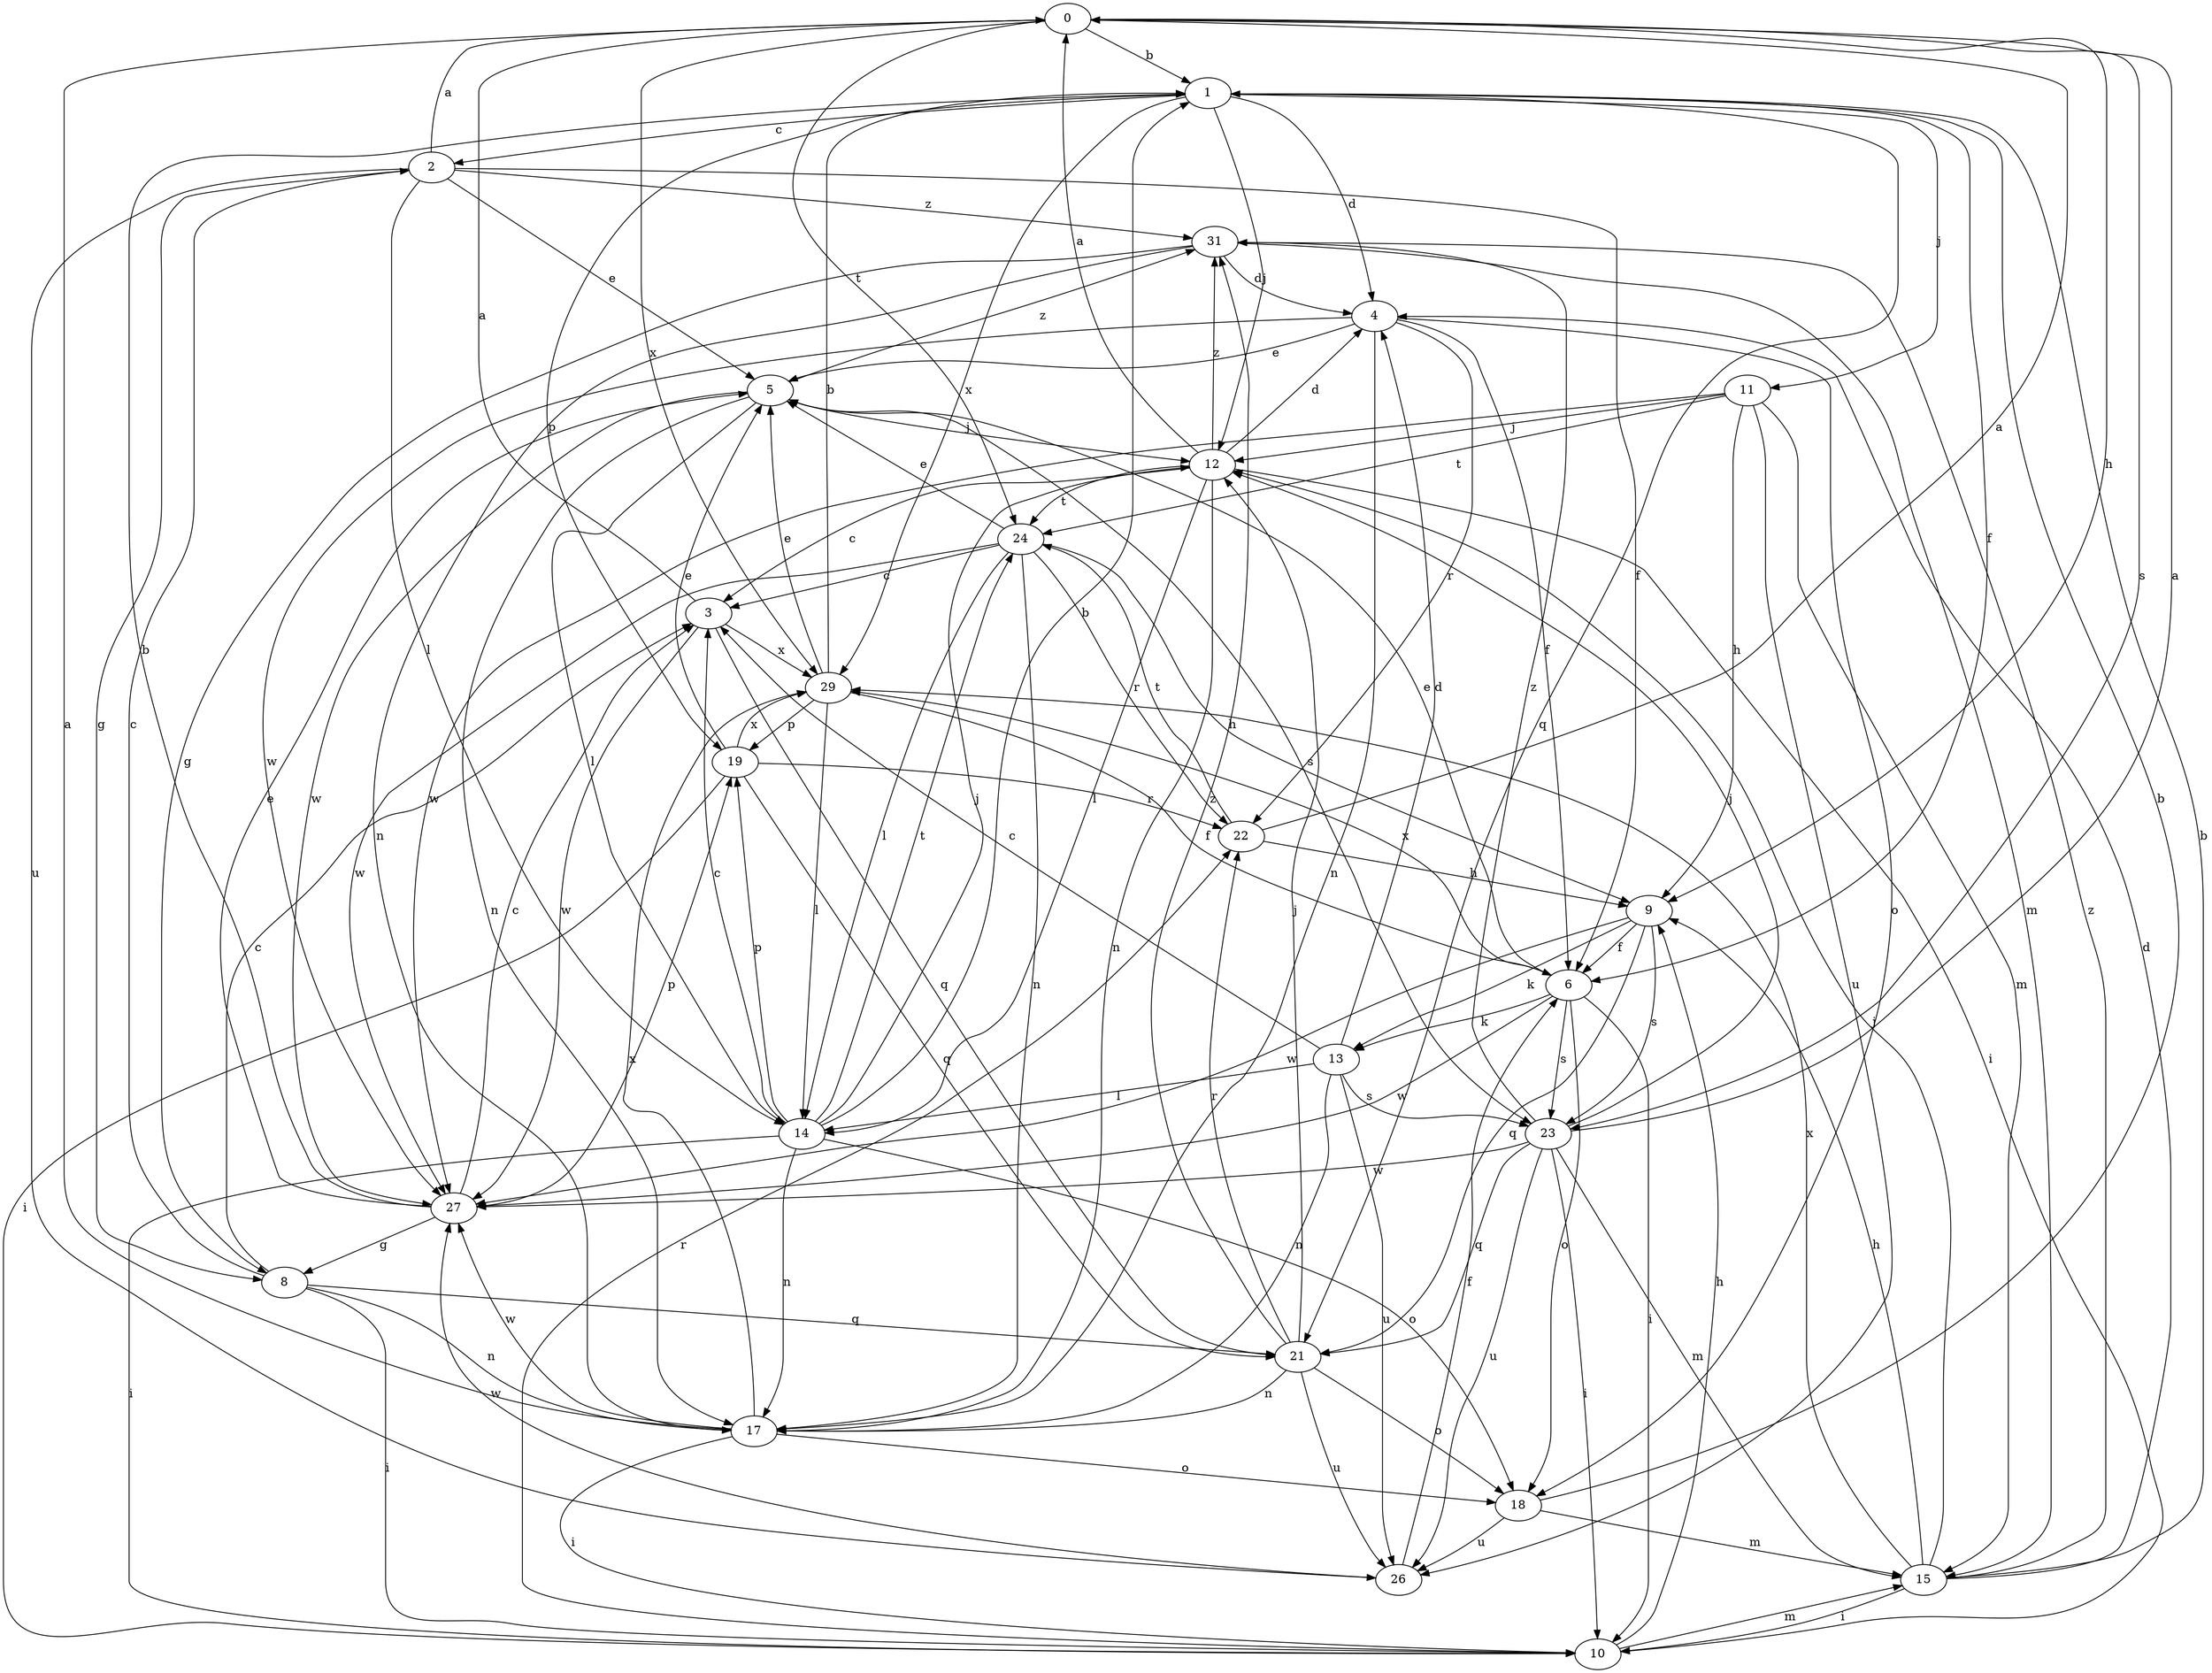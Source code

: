 strict digraph  {
0;
1;
2;
3;
4;
5;
6;
8;
9;
10;
11;
12;
13;
14;
15;
17;
18;
19;
21;
22;
23;
24;
26;
27;
29;
31;
0 -> 1  [label=b];
0 -> 9  [label=h];
0 -> 23  [label=s];
0 -> 24  [label=t];
0 -> 29  [label=x];
1 -> 2  [label=c];
1 -> 4  [label=d];
1 -> 6  [label=f];
1 -> 11  [label=j];
1 -> 12  [label=j];
1 -> 19  [label=p];
1 -> 21  [label=q];
1 -> 29  [label=x];
2 -> 0  [label=a];
2 -> 5  [label=e];
2 -> 6  [label=f];
2 -> 8  [label=g];
2 -> 14  [label=l];
2 -> 26  [label=u];
2 -> 31  [label=z];
3 -> 0  [label=a];
3 -> 21  [label=q];
3 -> 27  [label=w];
3 -> 29  [label=x];
4 -> 5  [label=e];
4 -> 6  [label=f];
4 -> 17  [label=n];
4 -> 18  [label=o];
4 -> 22  [label=r];
4 -> 27  [label=w];
5 -> 12  [label=j];
5 -> 14  [label=l];
5 -> 17  [label=n];
5 -> 23  [label=s];
5 -> 27  [label=w];
5 -> 31  [label=z];
6 -> 5  [label=e];
6 -> 10  [label=i];
6 -> 13  [label=k];
6 -> 18  [label=o];
6 -> 23  [label=s];
6 -> 27  [label=w];
6 -> 29  [label=x];
8 -> 2  [label=c];
8 -> 3  [label=c];
8 -> 10  [label=i];
8 -> 17  [label=n];
8 -> 21  [label=q];
9 -> 6  [label=f];
9 -> 13  [label=k];
9 -> 21  [label=q];
9 -> 23  [label=s];
9 -> 27  [label=w];
10 -> 9  [label=h];
10 -> 15  [label=m];
10 -> 22  [label=r];
11 -> 9  [label=h];
11 -> 12  [label=j];
11 -> 15  [label=m];
11 -> 24  [label=t];
11 -> 26  [label=u];
11 -> 27  [label=w];
12 -> 0  [label=a];
12 -> 3  [label=c];
12 -> 4  [label=d];
12 -> 10  [label=i];
12 -> 14  [label=l];
12 -> 17  [label=n];
12 -> 24  [label=t];
12 -> 31  [label=z];
13 -> 3  [label=c];
13 -> 4  [label=d];
13 -> 14  [label=l];
13 -> 17  [label=n];
13 -> 23  [label=s];
13 -> 26  [label=u];
14 -> 1  [label=b];
14 -> 3  [label=c];
14 -> 10  [label=i];
14 -> 12  [label=j];
14 -> 17  [label=n];
14 -> 18  [label=o];
14 -> 19  [label=p];
14 -> 24  [label=t];
15 -> 1  [label=b];
15 -> 4  [label=d];
15 -> 9  [label=h];
15 -> 10  [label=i];
15 -> 12  [label=j];
15 -> 29  [label=x];
15 -> 31  [label=z];
17 -> 0  [label=a];
17 -> 10  [label=i];
17 -> 18  [label=o];
17 -> 27  [label=w];
17 -> 29  [label=x];
18 -> 1  [label=b];
18 -> 15  [label=m];
18 -> 26  [label=u];
19 -> 5  [label=e];
19 -> 10  [label=i];
19 -> 21  [label=q];
19 -> 22  [label=r];
19 -> 29  [label=x];
21 -> 12  [label=j];
21 -> 17  [label=n];
21 -> 18  [label=o];
21 -> 22  [label=r];
21 -> 26  [label=u];
21 -> 31  [label=z];
22 -> 0  [label=a];
22 -> 9  [label=h];
22 -> 24  [label=t];
23 -> 0  [label=a];
23 -> 10  [label=i];
23 -> 12  [label=j];
23 -> 15  [label=m];
23 -> 21  [label=q];
23 -> 26  [label=u];
23 -> 27  [label=w];
23 -> 31  [label=z];
24 -> 3  [label=c];
24 -> 5  [label=e];
24 -> 9  [label=h];
24 -> 14  [label=l];
24 -> 17  [label=n];
24 -> 22  [label=r];
24 -> 27  [label=w];
26 -> 6  [label=f];
26 -> 27  [label=w];
27 -> 1  [label=b];
27 -> 3  [label=c];
27 -> 5  [label=e];
27 -> 8  [label=g];
27 -> 19  [label=p];
29 -> 1  [label=b];
29 -> 5  [label=e];
29 -> 6  [label=f];
29 -> 14  [label=l];
29 -> 19  [label=p];
31 -> 4  [label=d];
31 -> 8  [label=g];
31 -> 15  [label=m];
31 -> 17  [label=n];
}
